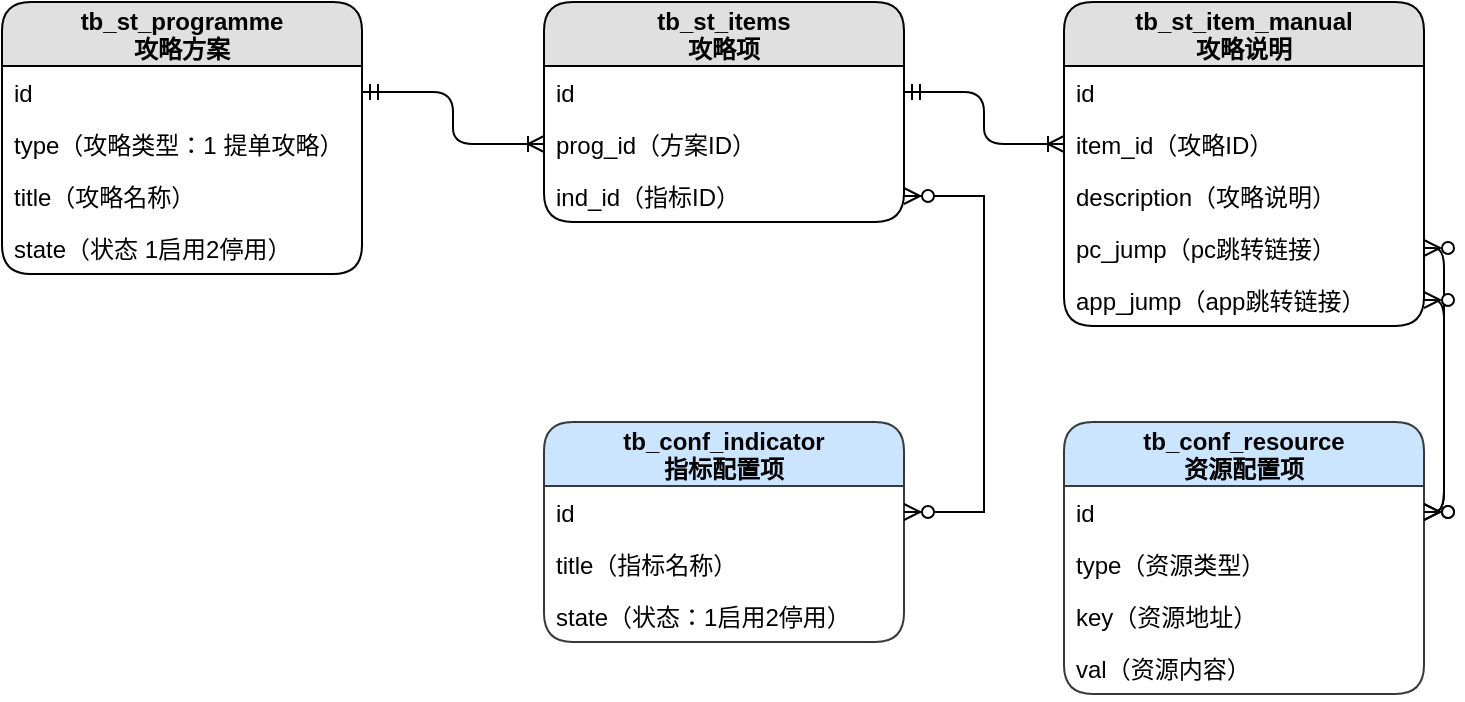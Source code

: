 <mxfile version="12.9.2" type="github" pages="2">
  <diagram id="mBJwkQBLJL0l34O3s2Kn" name="ER图">
    <mxGraphModel dx="946" dy="468" grid="1" gridSize="10" guides="1" tooltips="1" connect="1" arrows="1" fold="1" page="1" pageScale="1" pageWidth="827" pageHeight="1169" math="0" shadow="0">
      <root>
        <mxCell id="0" />
        <mxCell id="1" parent="0" />
        <mxCell id="nhdvlOTXGQZtaqbwFcDq-9" value="tb_st_programme&#xa;攻略方案" style="swimlane;fontStyle=1;childLayout=stackLayout;horizontal=1;startSize=32;fillColor=#e0e0e0;horizontalStack=0;resizeParent=1;resizeParentMax=0;resizeLast=0;collapsible=1;marginBottom=0;swimlaneFillColor=#ffffff;align=center;fontSize=12;rounded=1;" vertex="1" parent="1">
          <mxGeometry x="29" y="30" width="180" height="136" as="geometry" />
        </mxCell>
        <mxCell id="nhdvlOTXGQZtaqbwFcDq-10" value="id" style="text;strokeColor=none;fillColor=none;spacingLeft=4;spacingRight=4;overflow=hidden;rotatable=0;points=[[0,0.5],[1,0.5]];portConstraint=eastwest;fontSize=12;" vertex="1" parent="nhdvlOTXGQZtaqbwFcDq-9">
          <mxGeometry y="32" width="180" height="26" as="geometry" />
        </mxCell>
        <mxCell id="nhdvlOTXGQZtaqbwFcDq-11" value="type（攻略类型：1 提单攻略）" style="text;strokeColor=none;fillColor=none;spacingLeft=4;spacingRight=4;overflow=hidden;rotatable=0;points=[[0,0.5],[1,0.5]];portConstraint=eastwest;fontSize=12;" vertex="1" parent="nhdvlOTXGQZtaqbwFcDq-9">
          <mxGeometry y="58" width="180" height="26" as="geometry" />
        </mxCell>
        <mxCell id="nhdvlOTXGQZtaqbwFcDq-12" value="title（攻略名称）" style="text;strokeColor=none;fillColor=none;spacingLeft=4;spacingRight=4;overflow=hidden;rotatable=0;points=[[0,0.5],[1,0.5]];portConstraint=eastwest;fontSize=12;" vertex="1" parent="nhdvlOTXGQZtaqbwFcDq-9">
          <mxGeometry y="84" width="180" height="26" as="geometry" />
        </mxCell>
        <mxCell id="nhdvlOTXGQZtaqbwFcDq-13" value="state（状态 1启用2停用）" style="text;strokeColor=none;fillColor=none;spacingLeft=4;spacingRight=4;overflow=hidden;rotatable=0;points=[[0,0.5],[1,0.5]];portConstraint=eastwest;fontSize=12;" vertex="1" parent="nhdvlOTXGQZtaqbwFcDq-9">
          <mxGeometry y="110" width="180" height="26" as="geometry" />
        </mxCell>
        <mxCell id="nhdvlOTXGQZtaqbwFcDq-15" value="tb_st_items&#xa;攻略项" style="swimlane;fontStyle=1;childLayout=stackLayout;horizontal=1;startSize=32;fillColor=#e0e0e0;horizontalStack=0;resizeParent=1;resizeParentMax=0;resizeLast=0;collapsible=1;marginBottom=0;swimlaneFillColor=#ffffff;align=center;fontSize=12;rounded=1;" vertex="1" parent="1">
          <mxGeometry x="300" y="30" width="180" height="110" as="geometry" />
        </mxCell>
        <mxCell id="nhdvlOTXGQZtaqbwFcDq-16" value="id" style="text;strokeColor=none;fillColor=none;spacingLeft=4;spacingRight=4;overflow=hidden;rotatable=0;points=[[0,0.5],[1,0.5]];portConstraint=eastwest;fontSize=12;" vertex="1" parent="nhdvlOTXGQZtaqbwFcDq-15">
          <mxGeometry y="32" width="180" height="26" as="geometry" />
        </mxCell>
        <mxCell id="nhdvlOTXGQZtaqbwFcDq-17" value="prog_id（方案ID）" style="text;strokeColor=none;fillColor=none;spacingLeft=4;spacingRight=4;overflow=hidden;rotatable=0;points=[[0,0.5],[1,0.5]];portConstraint=eastwest;fontSize=12;" vertex="1" parent="nhdvlOTXGQZtaqbwFcDq-15">
          <mxGeometry y="58" width="180" height="26" as="geometry" />
        </mxCell>
        <mxCell id="nhdvlOTXGQZtaqbwFcDq-25" value="ind_id（指标ID）" style="text;strokeColor=none;fillColor=none;spacingLeft=4;spacingRight=4;overflow=hidden;rotatable=0;points=[[0,0.5],[1,0.5]];portConstraint=eastwest;fontSize=12;" vertex="1" parent="nhdvlOTXGQZtaqbwFcDq-15">
          <mxGeometry y="84" width="180" height="26" as="geometry" />
        </mxCell>
        <mxCell id="nhdvlOTXGQZtaqbwFcDq-20" value="tb_st_item_manual&#xa;攻略说明" style="swimlane;fontStyle=1;childLayout=stackLayout;horizontal=1;startSize=32;fillColor=#e0e0e0;horizontalStack=0;resizeParent=1;resizeParentMax=0;resizeLast=0;collapsible=1;marginBottom=0;swimlaneFillColor=#ffffff;align=center;fontSize=12;rounded=1;" vertex="1" parent="1">
          <mxGeometry x="560" y="30" width="180" height="162" as="geometry" />
        </mxCell>
        <mxCell id="nhdvlOTXGQZtaqbwFcDq-21" value="id" style="text;strokeColor=none;fillColor=none;spacingLeft=4;spacingRight=4;overflow=hidden;rotatable=0;points=[[0,0.5],[1,0.5]];portConstraint=eastwest;fontSize=12;" vertex="1" parent="nhdvlOTXGQZtaqbwFcDq-20">
          <mxGeometry y="32" width="180" height="26" as="geometry" />
        </mxCell>
        <mxCell id="nhdvlOTXGQZtaqbwFcDq-22" value="item_id（攻略ID）" style="text;strokeColor=none;fillColor=none;spacingLeft=4;spacingRight=4;overflow=hidden;rotatable=0;points=[[0,0.5],[1,0.5]];portConstraint=eastwest;fontSize=12;" vertex="1" parent="nhdvlOTXGQZtaqbwFcDq-20">
          <mxGeometry y="58" width="180" height="26" as="geometry" />
        </mxCell>
        <mxCell id="nhdvlOTXGQZtaqbwFcDq-23" value="description（攻略说明）" style="text;strokeColor=none;fillColor=none;spacingLeft=4;spacingRight=4;overflow=hidden;rotatable=0;points=[[0,0.5],[1,0.5]];portConstraint=eastwest;fontSize=12;" vertex="1" parent="nhdvlOTXGQZtaqbwFcDq-20">
          <mxGeometry y="84" width="180" height="26" as="geometry" />
        </mxCell>
        <mxCell id="nhdvlOTXGQZtaqbwFcDq-24" value="pc_jump（pc跳转链接）" style="text;strokeColor=none;fillColor=none;spacingLeft=4;spacingRight=4;overflow=hidden;rotatable=0;points=[[0,0.5],[1,0.5]];portConstraint=eastwest;fontSize=12;" vertex="1" parent="nhdvlOTXGQZtaqbwFcDq-20">
          <mxGeometry y="110" width="180" height="26" as="geometry" />
        </mxCell>
        <mxCell id="nhdvlOTXGQZtaqbwFcDq-26" value="app_jump（app跳转链接）" style="text;strokeColor=none;fillColor=none;spacingLeft=4;spacingRight=4;overflow=hidden;rotatable=0;points=[[0,0.5],[1,0.5]];portConstraint=eastwest;fontSize=12;" vertex="1" parent="nhdvlOTXGQZtaqbwFcDq-20">
          <mxGeometry y="136" width="180" height="26" as="geometry" />
        </mxCell>
        <mxCell id="nhdvlOTXGQZtaqbwFcDq-27" value="tb_conf_indicator&#xa;指标配置项" style="swimlane;fontStyle=1;childLayout=stackLayout;horizontal=1;startSize=32;fillColor=#cce5ff;horizontalStack=0;resizeParent=1;resizeParentMax=0;resizeLast=0;collapsible=1;marginBottom=0;swimlaneFillColor=#ffffff;align=center;fontSize=12;rounded=1;strokeColor=#36393d;" vertex="1" parent="1">
          <mxGeometry x="300" y="240" width="180" height="110" as="geometry" />
        </mxCell>
        <mxCell id="nhdvlOTXGQZtaqbwFcDq-28" value="id" style="text;strokeColor=none;fillColor=none;spacingLeft=4;spacingRight=4;overflow=hidden;rotatable=0;points=[[0,0.5],[1,0.5]];portConstraint=eastwest;fontSize=12;" vertex="1" parent="nhdvlOTXGQZtaqbwFcDq-27">
          <mxGeometry y="32" width="180" height="26" as="geometry" />
        </mxCell>
        <mxCell id="nhdvlOTXGQZtaqbwFcDq-29" value="title（指标名称）" style="text;strokeColor=none;fillColor=none;spacingLeft=4;spacingRight=4;overflow=hidden;rotatable=0;points=[[0,0.5],[1,0.5]];portConstraint=eastwest;fontSize=12;" vertex="1" parent="nhdvlOTXGQZtaqbwFcDq-27">
          <mxGeometry y="58" width="180" height="26" as="geometry" />
        </mxCell>
        <mxCell id="nhdvlOTXGQZtaqbwFcDq-30" value="state（状态：1启用2停用）" style="text;strokeColor=none;fillColor=none;spacingLeft=4;spacingRight=4;overflow=hidden;rotatable=0;points=[[0,0.5],[1,0.5]];portConstraint=eastwest;fontSize=12;" vertex="1" parent="nhdvlOTXGQZtaqbwFcDq-27">
          <mxGeometry y="84" width="180" height="26" as="geometry" />
        </mxCell>
        <mxCell id="nhdvlOTXGQZtaqbwFcDq-31" value="tb_conf_resource&#xa;资源配置项" style="swimlane;fontStyle=1;childLayout=stackLayout;horizontal=1;startSize=32;fillColor=#cce5ff;horizontalStack=0;resizeParent=1;resizeParentMax=0;resizeLast=0;collapsible=1;marginBottom=0;swimlaneFillColor=#ffffff;align=center;fontSize=12;rounded=1;strokeColor=#36393d;" vertex="1" parent="1">
          <mxGeometry x="560" y="240" width="180" height="136" as="geometry" />
        </mxCell>
        <mxCell id="nhdvlOTXGQZtaqbwFcDq-32" value="id" style="text;strokeColor=none;fillColor=none;spacingLeft=4;spacingRight=4;overflow=hidden;rotatable=0;points=[[0,0.5],[1,0.5]];portConstraint=eastwest;fontSize=12;" vertex="1" parent="nhdvlOTXGQZtaqbwFcDq-31">
          <mxGeometry y="32" width="180" height="26" as="geometry" />
        </mxCell>
        <mxCell id="nhdvlOTXGQZtaqbwFcDq-33" value="type（资源类型）" style="text;strokeColor=none;fillColor=none;spacingLeft=4;spacingRight=4;overflow=hidden;rotatable=0;points=[[0,0.5],[1,0.5]];portConstraint=eastwest;fontSize=12;" vertex="1" parent="nhdvlOTXGQZtaqbwFcDq-31">
          <mxGeometry y="58" width="180" height="26" as="geometry" />
        </mxCell>
        <mxCell id="nhdvlOTXGQZtaqbwFcDq-34" value="key（资源地址）" style="text;strokeColor=none;fillColor=none;spacingLeft=4;spacingRight=4;overflow=hidden;rotatable=0;points=[[0,0.5],[1,0.5]];portConstraint=eastwest;fontSize=12;" vertex="1" parent="nhdvlOTXGQZtaqbwFcDq-31">
          <mxGeometry y="84" width="180" height="26" as="geometry" />
        </mxCell>
        <mxCell id="nhdvlOTXGQZtaqbwFcDq-35" value="val（资源内容）" style="text;strokeColor=none;fillColor=none;spacingLeft=4;spacingRight=4;overflow=hidden;rotatable=0;points=[[0,0.5],[1,0.5]];portConstraint=eastwest;fontSize=12;" vertex="1" parent="nhdvlOTXGQZtaqbwFcDq-31">
          <mxGeometry y="110" width="180" height="26" as="geometry" />
        </mxCell>
        <mxCell id="nhdvlOTXGQZtaqbwFcDq-39" value="" style="edgeStyle=orthogonalEdgeStyle;fontSize=12;html=1;endArrow=ERoneToMany;startArrow=ERmandOne;exitX=1;exitY=0.5;exitDx=0;exitDy=0;entryX=0;entryY=0.5;entryDx=0;entryDy=0;" edge="1" parent="1" source="nhdvlOTXGQZtaqbwFcDq-10" target="nhdvlOTXGQZtaqbwFcDq-17">
          <mxGeometry width="100" height="100" relative="1" as="geometry">
            <mxPoint x="220" y="240" as="sourcePoint" />
            <mxPoint x="320" y="140" as="targetPoint" />
          </mxGeometry>
        </mxCell>
        <mxCell id="nhdvlOTXGQZtaqbwFcDq-40" value="" style="edgeStyle=orthogonalEdgeStyle;fontSize=12;html=1;endArrow=ERoneToMany;startArrow=ERmandOne;exitX=1;exitY=0.5;exitDx=0;exitDy=0;entryX=0;entryY=0.5;entryDx=0;entryDy=0;comic=0;shadow=0;" edge="1" parent="1" source="nhdvlOTXGQZtaqbwFcDq-16" target="nhdvlOTXGQZtaqbwFcDq-22">
          <mxGeometry width="100" height="100" relative="1" as="geometry">
            <mxPoint x="219" y="85" as="sourcePoint" />
            <mxPoint x="310" y="111" as="targetPoint" />
          </mxGeometry>
        </mxCell>
        <mxCell id="nhdvlOTXGQZtaqbwFcDq-41" value="" style="edgeStyle=orthogonalEdgeStyle;fontSize=12;html=1;endArrow=ERzeroToMany;endFill=1;startArrow=ERzeroToMany;exitX=1;exitY=0.5;exitDx=0;exitDy=0;" edge="1" parent="1" source="nhdvlOTXGQZtaqbwFcDq-32" target="nhdvlOTXGQZtaqbwFcDq-24">
          <mxGeometry width="100" height="100" relative="1" as="geometry">
            <mxPoint x="770" y="290" as="sourcePoint" />
            <mxPoint x="590" y="400" as="targetPoint" />
          </mxGeometry>
        </mxCell>
        <mxCell id="nhdvlOTXGQZtaqbwFcDq-43" value="" style="edgeStyle=orthogonalEdgeStyle;fontSize=12;html=1;endArrow=ERzeroToMany;endFill=1;startArrow=ERzeroToMany;exitX=1;exitY=0.5;exitDx=0;exitDy=0;entryX=1;entryY=0.5;entryDx=0;entryDy=0;" edge="1" parent="1" source="nhdvlOTXGQZtaqbwFcDq-26" target="nhdvlOTXGQZtaqbwFcDq-32">
          <mxGeometry width="100" height="100" relative="1" as="geometry">
            <mxPoint x="700" y="430" as="sourcePoint" />
            <mxPoint x="810" y="350" as="targetPoint" />
          </mxGeometry>
        </mxCell>
        <mxCell id="nhdvlOTXGQZtaqbwFcDq-45" style="edgeStyle=orthogonalEdgeStyle;rounded=0;orthogonalLoop=1;jettySize=auto;html=1;exitX=1;exitY=0.5;exitDx=0;exitDy=0;fontSize=12;startArrow=ERzeroToMany;startFill=1;endArrow=ERzeroToMany;endFill=1;" edge="1" parent="1" source="nhdvlOTXGQZtaqbwFcDq-25" target="nhdvlOTXGQZtaqbwFcDq-28">
          <mxGeometry relative="1" as="geometry">
            <Array as="points">
              <mxPoint x="520" y="127" />
              <mxPoint x="520" y="285" />
            </Array>
          </mxGeometry>
        </mxCell>
      </root>
    </mxGraphModel>
  </diagram>
  <diagram id="-oCmYMKxmkVbI20FMfUp" name="应用架构">
    <mxGraphModel dx="946" dy="468" grid="1" gridSize="10" guides="1" tooltips="1" connect="1" arrows="1" fold="1" page="1" pageScale="1" pageWidth="827" pageHeight="1169" math="0" shadow="0">
      <root>
        <mxCell id="X_A4ghX0-RHbOYWcCErS-0" />
        <mxCell id="X_A4ghX0-RHbOYWcCErS-1" parent="X_A4ghX0-RHbOYWcCErS-0" />
      </root>
    </mxGraphModel>
  </diagram>
</mxfile>
